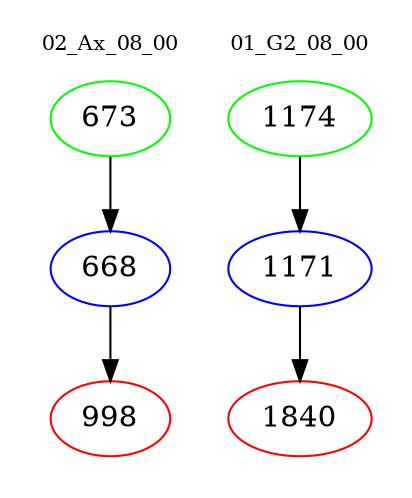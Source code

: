 digraph{
subgraph cluster_0 {
color = white
label = "02_Ax_08_00";
fontsize=10;
T0_673 [label="673", color="green"]
T0_673 -> T0_668 [color="black"]
T0_668 [label="668", color="blue"]
T0_668 -> T0_998 [color="black"]
T0_998 [label="998", color="red"]
}
subgraph cluster_1 {
color = white
label = "01_G2_08_00";
fontsize=10;
T1_1174 [label="1174", color="green"]
T1_1174 -> T1_1171 [color="black"]
T1_1171 [label="1171", color="blue"]
T1_1171 -> T1_1840 [color="black"]
T1_1840 [label="1840", color="red"]
}
}
